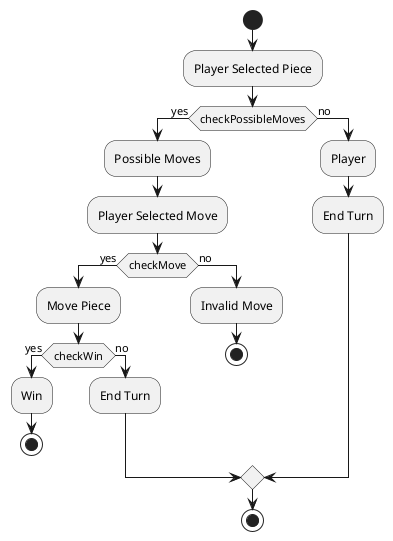 @startuml

start
:Player Selected Piece;
if (checkPossibleMoves) then (yes)
    :Possible Moves;
    :Player Selected Move;
    if (checkMove) then (yes)
        :Move Piece;
        if (checkWin) then (yes)
            :Win;
            stop
        else (no)
            :End Turn;
        endif
    else (no)
        :Invalid Move;
        stop
    endif
else (no)
    :Player;
    :End Turn;
endif
stop


@enduml